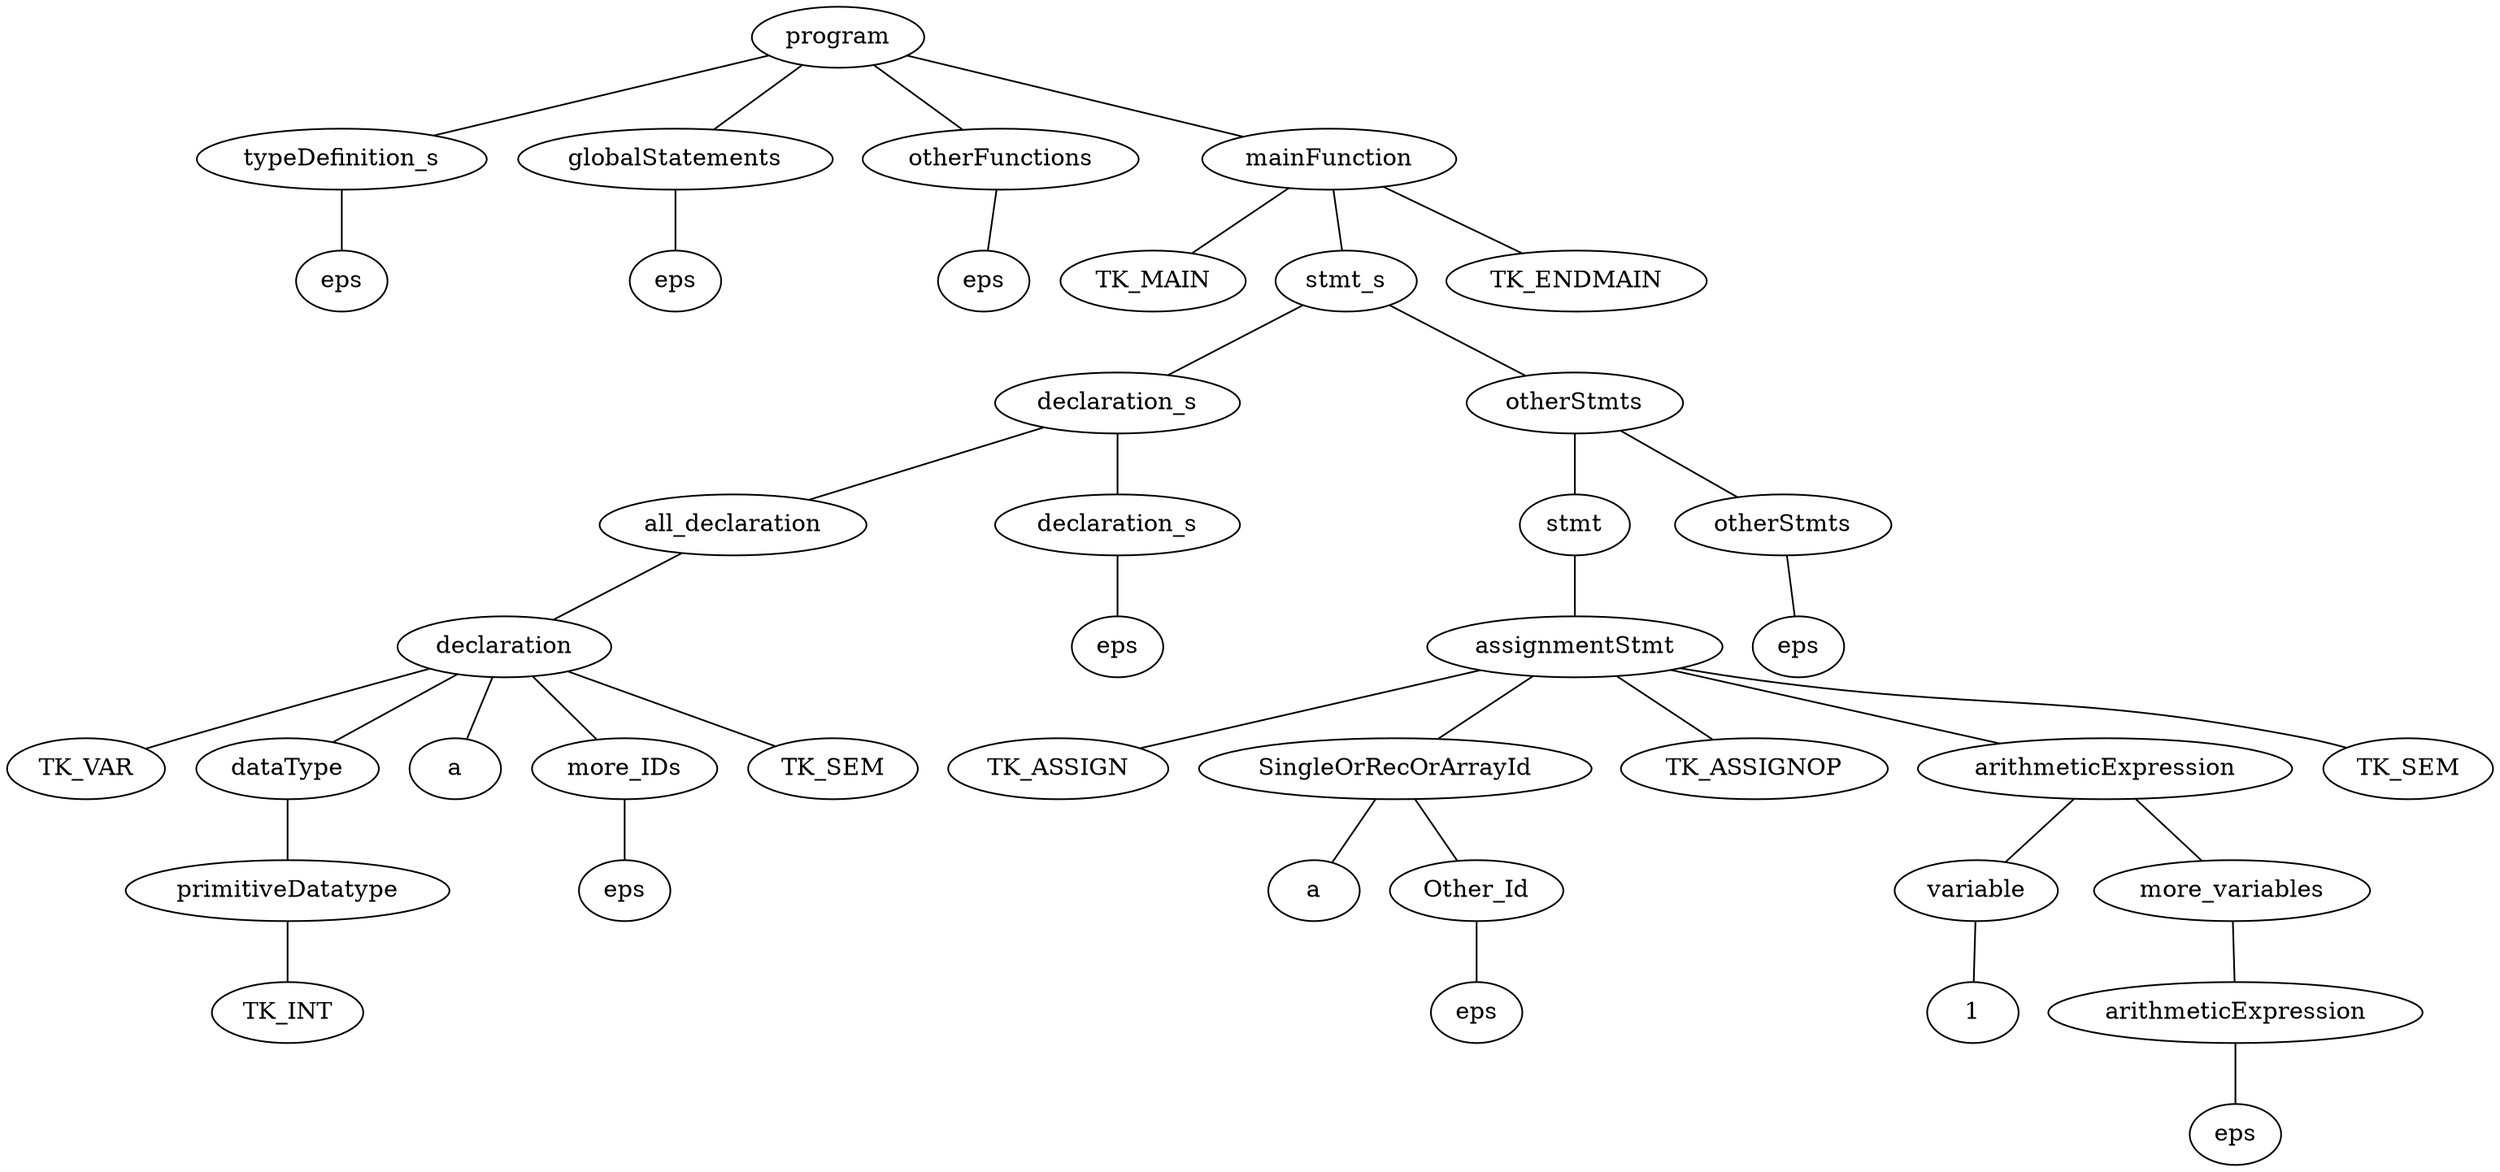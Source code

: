 graph G { 
program0[label="program"]
program0 -- typeDefinition_s4
program0 -- globalStatements3
program0 -- otherFunctions2
program0 -- mainFunction1
typeDefinition_s4[label="typeDefinition_s"]
typeDefinition_s4 -- TK_EPS5
TK_EPS5[label="eps"]
globalStatements3[label="globalStatements"]
globalStatements3 -- TK_EPS6
TK_EPS6[label="eps"]
otherFunctions2[label="otherFunctions"]
otherFunctions2 -- TK_EPS7
TK_EPS7[label="eps"]
mainFunction1[label="mainFunction"]
mainFunction1 -- TK_MAIN10
mainFunction1 -- stmt_s9
mainFunction1 -- TK_ENDMAIN8
TK_MAIN10[label="TK_MAIN"]
stmt_s9[label="stmt_s"]
stmt_s9 -- declaration_s12
stmt_s9 -- otherStmts11
declaration_s12[label="declaration_s"]
declaration_s12 -- all_declaration14
declaration_s12 -- declaration_s13
all_declaration14[label="all_declaration"]
all_declaration14 -- declaration15
declaration15[label="declaration"]
declaration15 -- TK_VAR20
declaration15 -- dataType19
declaration15 -- TK_ID18
declaration15 -- more_IDs17
declaration15 -- TK_SEM16
TK_VAR20[label="TK_VAR"]
dataType19[label="dataType"]
dataType19 -- primitiveDatatype21
primitiveDatatype21[label="primitiveDatatype"]
primitiveDatatype21 -- TK_INT22
TK_INT22[label="TK_INT"]
TK_ID18[label="a"]
more_IDs17[label="more_IDs"]
more_IDs17 -- TK_EPS23
TK_EPS23[label="eps"]
TK_SEM16[label="TK_SEM"]
declaration_s13[label="declaration_s"]
declaration_s13 -- TK_EPS24
TK_EPS24[label="eps"]
otherStmts11[label="otherStmts"]
otherStmts11 -- stmt26
otherStmts11 -- otherStmts25
stmt26[label="stmt"]
stmt26 -- assignmentStmt27
assignmentStmt27[label="assignmentStmt"]
assignmentStmt27 -- TK_ASSIGN32
assignmentStmt27 -- SingleOrRecOrArrayId31
assignmentStmt27 -- TK_ASSIGNOP30
assignmentStmt27 -- arithmeticExpression29
assignmentStmt27 -- TK_SEM28
TK_ASSIGN32[label="TK_ASSIGN"]
SingleOrRecOrArrayId31[label="SingleOrRecOrArrayId"]
SingleOrRecOrArrayId31 -- TK_ID34
SingleOrRecOrArrayId31 -- Other_Id33
TK_ID34[label="a"]
Other_Id33[label="Other_Id"]
Other_Id33 -- TK_EPS35
TK_EPS35[label="eps"]
TK_ASSIGNOP30[label="TK_ASSIGNOP"]
arithmeticExpression29[label="arithmeticExpression"]
arithmeticExpression29 -- variable37
arithmeticExpression29 -- more_variables36
variable37[label="variable"]
variable37 -- TK_NUM38
TK_NUM38[label="1"]
more_variables36[label="more_variables"]
more_variables36 -- arithmeticExpression39
arithmeticExpression39[label="arithmeticExpression"]
arithmeticExpression39 -- TK_EPS40
TK_EPS40[label="eps"]
TK_SEM28[label="TK_SEM"]
otherStmts25[label="otherStmts"]
otherStmts25 -- TK_EPS41
TK_EPS41[label="eps"]
TK_ENDMAIN8[label="TK_ENDMAIN"]

}
